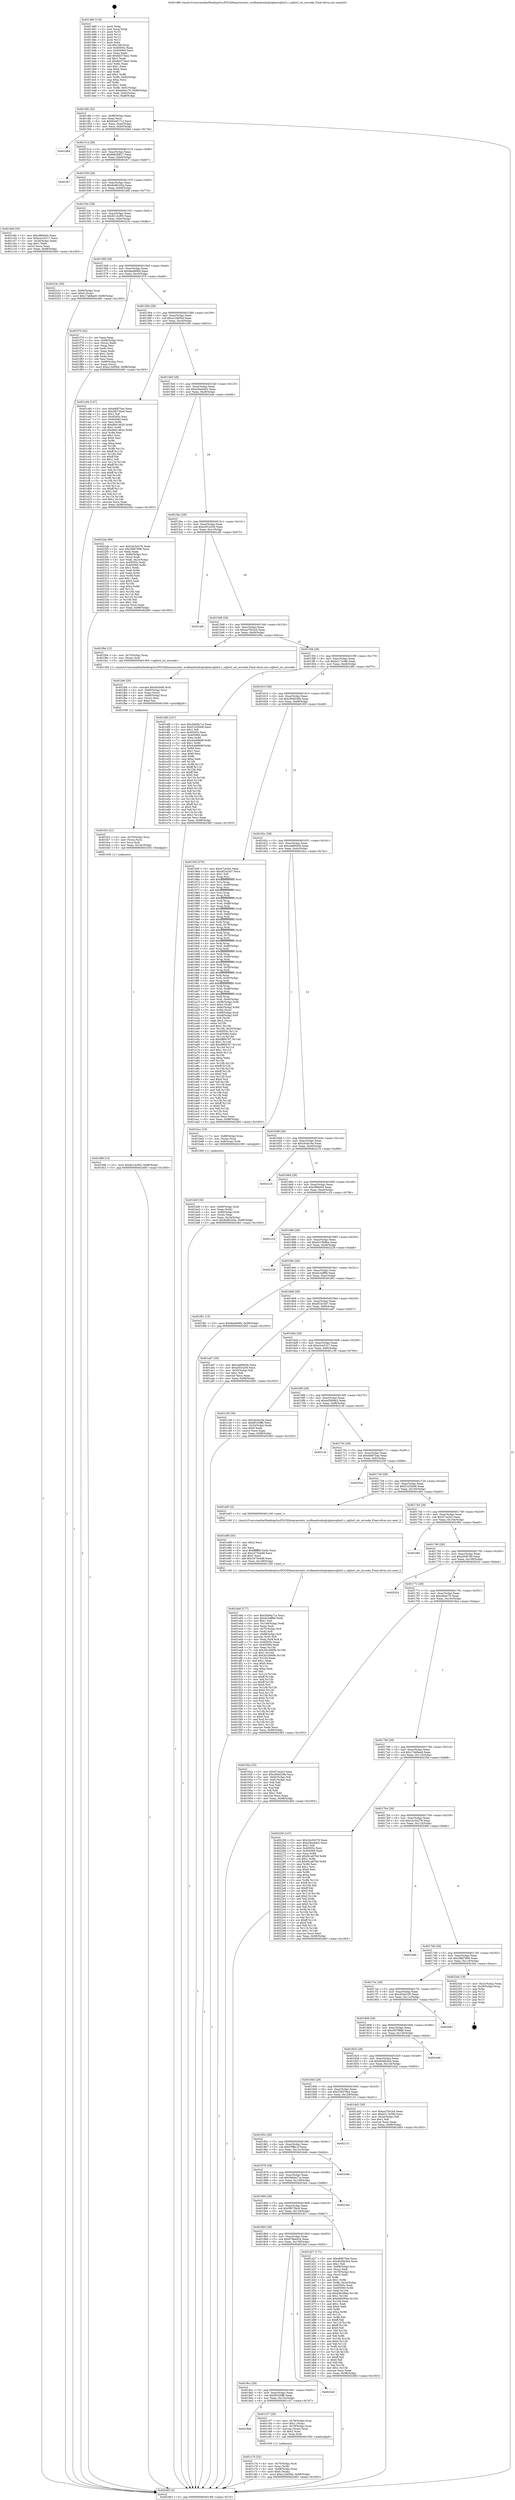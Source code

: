 digraph "0x401480" {
  label = "0x401480 (/mnt/c/Users/mathe/Desktop/tcc/POCII/binaries/extr_wcdbandroidsqlciphersqlite3.c_sqlite3_str_errcode_Final-ollvm.out::main(0))"
  labelloc = "t"
  node[shape=record]

  Entry [label="",width=0.3,height=0.3,shape=circle,fillcolor=black,style=filled]
  "0x4014f4" [label="{
     0x4014f4 [32]\l
     | [instrs]\l
     &nbsp;&nbsp;0x4014f4 \<+6\>: mov -0x98(%rbp),%eax\l
     &nbsp;&nbsp;0x4014fa \<+2\>: mov %eax,%ecx\l
     &nbsp;&nbsp;0x4014fc \<+6\>: sub $0x83a91712,%ecx\l
     &nbsp;&nbsp;0x401502 \<+6\>: mov %eax,-0xac(%rbp)\l
     &nbsp;&nbsp;0x401508 \<+6\>: mov %ecx,-0xb0(%rbp)\l
     &nbsp;&nbsp;0x40150e \<+6\>: je 0000000000401bbd \<main+0x73d\>\l
  }"]
  "0x401bbd" [label="{
     0x401bbd\l
  }", style=dashed]
  "0x401514" [label="{
     0x401514 [28]\l
     | [instrs]\l
     &nbsp;&nbsp;0x401514 \<+5\>: jmp 0000000000401519 \<main+0x99\>\l
     &nbsp;&nbsp;0x401519 \<+6\>: mov -0xac(%rbp),%eax\l
     &nbsp;&nbsp;0x40151f \<+5\>: sub $0x8e826827,%eax\l
     &nbsp;&nbsp;0x401524 \<+6\>: mov %eax,-0xb4(%rbp)\l
     &nbsp;&nbsp;0x40152a \<+6\>: je 0000000000401fe7 \<main+0xb67\>\l
  }"]
  Exit [label="",width=0.3,height=0.3,shape=circle,fillcolor=black,style=filled,peripheries=2]
  "0x401fe7" [label="{
     0x401fe7\l
  }", style=dashed]
  "0x401530" [label="{
     0x401530 [28]\l
     | [instrs]\l
     &nbsp;&nbsp;0x401530 \<+5\>: jmp 0000000000401535 \<main+0xb5\>\l
     &nbsp;&nbsp;0x401535 \<+6\>: mov -0xac(%rbp),%eax\l
     &nbsp;&nbsp;0x40153b \<+5\>: sub $0x8e8b326a,%eax\l
     &nbsp;&nbsp;0x401540 \<+6\>: mov %eax,-0xb8(%rbp)\l
     &nbsp;&nbsp;0x401546 \<+6\>: je 0000000000401bfd \<main+0x77d\>\l
  }"]
  "0x401fd8" [label="{
     0x401fd8 [15]\l
     | [instrs]\l
     &nbsp;&nbsp;0x401fd8 \<+10\>: movl $0x9214cf05,-0x98(%rbp)\l
     &nbsp;&nbsp;0x401fe2 \<+5\>: jmp 0000000000402483 \<main+0x1003\>\l
  }"]
  "0x401bfd" [label="{
     0x401bfd [30]\l
     | [instrs]\l
     &nbsp;&nbsp;0x401bfd \<+5\>: mov $0xcf9fa0e5,%eax\l
     &nbsp;&nbsp;0x401c02 \<+5\>: mov $0xe2ce5317,%ecx\l
     &nbsp;&nbsp;0x401c07 \<+3\>: mov -0x34(%rbp),%edx\l
     &nbsp;&nbsp;0x401c0a \<+3\>: cmp $0x1,%edx\l
     &nbsp;&nbsp;0x401c0d \<+3\>: cmovl %ecx,%eax\l
     &nbsp;&nbsp;0x401c10 \<+6\>: mov %eax,-0x98(%rbp)\l
     &nbsp;&nbsp;0x401c16 \<+5\>: jmp 0000000000402483 \<main+0x1003\>\l
  }"]
  "0x40154c" [label="{
     0x40154c [28]\l
     | [instrs]\l
     &nbsp;&nbsp;0x40154c \<+5\>: jmp 0000000000401551 \<main+0xd1\>\l
     &nbsp;&nbsp;0x401551 \<+6\>: mov -0xac(%rbp),%eax\l
     &nbsp;&nbsp;0x401557 \<+5\>: sub $0x9214cf05,%eax\l
     &nbsp;&nbsp;0x40155c \<+6\>: mov %eax,-0xbc(%rbp)\l
     &nbsp;&nbsp;0x401562 \<+6\>: je 000000000040223c \<main+0xdbc\>\l
  }"]
  "0x401fc3" [label="{
     0x401fc3 [21]\l
     | [instrs]\l
     &nbsp;&nbsp;0x401fc3 \<+4\>: mov -0x70(%rbp),%rcx\l
     &nbsp;&nbsp;0x401fc7 \<+3\>: mov (%rcx),%rcx\l
     &nbsp;&nbsp;0x401fca \<+3\>: mov %rcx,%rdi\l
     &nbsp;&nbsp;0x401fcd \<+6\>: mov %eax,-0x14c(%rbp)\l
     &nbsp;&nbsp;0x401fd3 \<+5\>: call 0000000000401030 \<free@plt\>\l
     | [calls]\l
     &nbsp;&nbsp;0x401030 \{1\} (unknown)\l
  }"]
  "0x40223c" [label="{
     0x40223c [28]\l
     | [instrs]\l
     &nbsp;&nbsp;0x40223c \<+7\>: mov -0x90(%rbp),%rax\l
     &nbsp;&nbsp;0x402243 \<+6\>: movl $0x0,(%rax)\l
     &nbsp;&nbsp;0x402249 \<+10\>: movl $0x17a68ae9,-0x98(%rbp)\l
     &nbsp;&nbsp;0x402253 \<+5\>: jmp 0000000000402483 \<main+0x1003\>\l
  }"]
  "0x401568" [label="{
     0x401568 [28]\l
     | [instrs]\l
     &nbsp;&nbsp;0x401568 \<+5\>: jmp 000000000040156d \<main+0xed\>\l
     &nbsp;&nbsp;0x40156d \<+6\>: mov -0xac(%rbp),%eax\l
     &nbsp;&nbsp;0x401573 \<+5\>: sub $0x9ee669f4,%eax\l
     &nbsp;&nbsp;0x401578 \<+6\>: mov %eax,-0xc0(%rbp)\l
     &nbsp;&nbsp;0x40157e \<+6\>: je 0000000000401f70 \<main+0xaf0\>\l
  }"]
  "0x401fa6" [label="{
     0x401fa6 [29]\l
     | [instrs]\l
     &nbsp;&nbsp;0x401fa6 \<+10\>: movabs $0x4030d6,%rdi\l
     &nbsp;&nbsp;0x401fb0 \<+4\>: mov -0x60(%rbp),%rcx\l
     &nbsp;&nbsp;0x401fb4 \<+2\>: mov %eax,(%rcx)\l
     &nbsp;&nbsp;0x401fb6 \<+4\>: mov -0x60(%rbp),%rcx\l
     &nbsp;&nbsp;0x401fba \<+2\>: mov (%rcx),%esi\l
     &nbsp;&nbsp;0x401fbc \<+2\>: mov $0x0,%al\l
     &nbsp;&nbsp;0x401fbe \<+5\>: call 0000000000401040 \<printf@plt\>\l
     | [calls]\l
     &nbsp;&nbsp;0x401040 \{1\} (unknown)\l
  }"]
  "0x401f70" [label="{
     0x401f70 [42]\l
     | [instrs]\l
     &nbsp;&nbsp;0x401f70 \<+2\>: xor %eax,%eax\l
     &nbsp;&nbsp;0x401f72 \<+4\>: mov -0x68(%rbp),%rcx\l
     &nbsp;&nbsp;0x401f76 \<+2\>: mov (%rcx),%edx\l
     &nbsp;&nbsp;0x401f78 \<+2\>: mov %eax,%esi\l
     &nbsp;&nbsp;0x401f7a \<+2\>: sub %edx,%esi\l
     &nbsp;&nbsp;0x401f7c \<+2\>: mov %eax,%edx\l
     &nbsp;&nbsp;0x401f7e \<+3\>: sub $0x1,%edx\l
     &nbsp;&nbsp;0x401f81 \<+2\>: add %edx,%esi\l
     &nbsp;&nbsp;0x401f83 \<+2\>: sub %esi,%eax\l
     &nbsp;&nbsp;0x401f85 \<+4\>: mov -0x68(%rbp),%rcx\l
     &nbsp;&nbsp;0x401f89 \<+2\>: mov %eax,(%rcx)\l
     &nbsp;&nbsp;0x401f8b \<+10\>: movl $0xa12bf3bd,-0x98(%rbp)\l
     &nbsp;&nbsp;0x401f95 \<+5\>: jmp 0000000000402483 \<main+0x1003\>\l
  }"]
  "0x401584" [label="{
     0x401584 [28]\l
     | [instrs]\l
     &nbsp;&nbsp;0x401584 \<+5\>: jmp 0000000000401589 \<main+0x109\>\l
     &nbsp;&nbsp;0x401589 \<+6\>: mov -0xac(%rbp),%eax\l
     &nbsp;&nbsp;0x40158f \<+5\>: sub $0xa12bf3bd,%eax\l
     &nbsp;&nbsp;0x401594 \<+6\>: mov %eax,-0xc4(%rbp)\l
     &nbsp;&nbsp;0x40159a \<+6\>: je 0000000000401c94 \<main+0x814\>\l
  }"]
  "0x401eb0" [label="{
     0x401eb0 [177]\l
     | [instrs]\l
     &nbsp;&nbsp;0x401eb0 \<+5\>: mov $0x5bb9a71a,%ecx\l
     &nbsp;&nbsp;0x401eb5 \<+5\>: mov $0xdc3aff8b,%edx\l
     &nbsp;&nbsp;0x401eba \<+3\>: mov $0x1,%sil\l
     &nbsp;&nbsp;0x401ebd \<+6\>: mov -0x148(%rbp),%edi\l
     &nbsp;&nbsp;0x401ec3 \<+3\>: imul %eax,%edi\l
     &nbsp;&nbsp;0x401ec6 \<+4\>: mov -0x70(%rbp),%r8\l
     &nbsp;&nbsp;0x401eca \<+3\>: mov (%r8),%r8\l
     &nbsp;&nbsp;0x401ecd \<+4\>: mov -0x68(%rbp),%r9\l
     &nbsp;&nbsp;0x401ed1 \<+3\>: movslq (%r9),%r9\l
     &nbsp;&nbsp;0x401ed4 \<+4\>: mov %edi,(%r8,%r9,4)\l
     &nbsp;&nbsp;0x401ed8 \<+7\>: mov 0x40505c,%eax\l
     &nbsp;&nbsp;0x401edf \<+7\>: mov 0x405060,%edi\l
     &nbsp;&nbsp;0x401ee6 \<+3\>: mov %eax,%r10d\l
     &nbsp;&nbsp;0x401ee9 \<+7\>: sub $0x3d1d069b,%r10d\l
     &nbsp;&nbsp;0x401ef0 \<+4\>: sub $0x1,%r10d\l
     &nbsp;&nbsp;0x401ef4 \<+7\>: add $0x3d1d069b,%r10d\l
     &nbsp;&nbsp;0x401efb \<+4\>: imul %r10d,%eax\l
     &nbsp;&nbsp;0x401eff \<+3\>: and $0x1,%eax\l
     &nbsp;&nbsp;0x401f02 \<+3\>: cmp $0x0,%eax\l
     &nbsp;&nbsp;0x401f05 \<+4\>: sete %r11b\l
     &nbsp;&nbsp;0x401f09 \<+3\>: cmp $0xa,%edi\l
     &nbsp;&nbsp;0x401f0c \<+3\>: setl %bl\l
     &nbsp;&nbsp;0x401f0f \<+3\>: mov %r11b,%r14b\l
     &nbsp;&nbsp;0x401f12 \<+4\>: xor $0xff,%r14b\l
     &nbsp;&nbsp;0x401f16 \<+3\>: mov %bl,%r15b\l
     &nbsp;&nbsp;0x401f19 \<+4\>: xor $0xff,%r15b\l
     &nbsp;&nbsp;0x401f1d \<+4\>: xor $0x0,%sil\l
     &nbsp;&nbsp;0x401f21 \<+3\>: mov %r14b,%r12b\l
     &nbsp;&nbsp;0x401f24 \<+4\>: and $0x0,%r12b\l
     &nbsp;&nbsp;0x401f28 \<+3\>: and %sil,%r11b\l
     &nbsp;&nbsp;0x401f2b \<+3\>: mov %r15b,%r13b\l
     &nbsp;&nbsp;0x401f2e \<+4\>: and $0x0,%r13b\l
     &nbsp;&nbsp;0x401f32 \<+3\>: and %sil,%bl\l
     &nbsp;&nbsp;0x401f35 \<+3\>: or %r11b,%r12b\l
     &nbsp;&nbsp;0x401f38 \<+3\>: or %bl,%r13b\l
     &nbsp;&nbsp;0x401f3b \<+3\>: xor %r13b,%r12b\l
     &nbsp;&nbsp;0x401f3e \<+3\>: or %r15b,%r14b\l
     &nbsp;&nbsp;0x401f41 \<+4\>: xor $0xff,%r14b\l
     &nbsp;&nbsp;0x401f45 \<+4\>: or $0x0,%sil\l
     &nbsp;&nbsp;0x401f49 \<+3\>: and %sil,%r14b\l
     &nbsp;&nbsp;0x401f4c \<+3\>: or %r14b,%r12b\l
     &nbsp;&nbsp;0x401f4f \<+4\>: test $0x1,%r12b\l
     &nbsp;&nbsp;0x401f53 \<+3\>: cmovne %edx,%ecx\l
     &nbsp;&nbsp;0x401f56 \<+6\>: mov %ecx,-0x98(%rbp)\l
     &nbsp;&nbsp;0x401f5c \<+5\>: jmp 0000000000402483 \<main+0x1003\>\l
  }"]
  "0x401c94" [label="{
     0x401c94 [147]\l
     | [instrs]\l
     &nbsp;&nbsp;0x401c94 \<+5\>: mov $0xefd875ae,%eax\l
     &nbsp;&nbsp;0x401c99 \<+5\>: mov $0x5fb73bc6,%ecx\l
     &nbsp;&nbsp;0x401c9e \<+2\>: mov $0x1,%dl\l
     &nbsp;&nbsp;0x401ca0 \<+7\>: mov 0x40505c,%esi\l
     &nbsp;&nbsp;0x401ca7 \<+7\>: mov 0x405060,%edi\l
     &nbsp;&nbsp;0x401cae \<+3\>: mov %esi,%r8d\l
     &nbsp;&nbsp;0x401cb1 \<+7\>: sub $0xd9414620,%r8d\l
     &nbsp;&nbsp;0x401cb8 \<+4\>: sub $0x1,%r8d\l
     &nbsp;&nbsp;0x401cbc \<+7\>: add $0xd9414620,%r8d\l
     &nbsp;&nbsp;0x401cc3 \<+4\>: imul %r8d,%esi\l
     &nbsp;&nbsp;0x401cc7 \<+3\>: and $0x1,%esi\l
     &nbsp;&nbsp;0x401cca \<+3\>: cmp $0x0,%esi\l
     &nbsp;&nbsp;0x401ccd \<+4\>: sete %r9b\l
     &nbsp;&nbsp;0x401cd1 \<+3\>: cmp $0xa,%edi\l
     &nbsp;&nbsp;0x401cd4 \<+4\>: setl %r10b\l
     &nbsp;&nbsp;0x401cd8 \<+3\>: mov %r9b,%r11b\l
     &nbsp;&nbsp;0x401cdb \<+4\>: xor $0xff,%r11b\l
     &nbsp;&nbsp;0x401cdf \<+3\>: mov %r10b,%bl\l
     &nbsp;&nbsp;0x401ce2 \<+3\>: xor $0xff,%bl\l
     &nbsp;&nbsp;0x401ce5 \<+3\>: xor $0x1,%dl\l
     &nbsp;&nbsp;0x401ce8 \<+3\>: mov %r11b,%r14b\l
     &nbsp;&nbsp;0x401ceb \<+4\>: and $0xff,%r14b\l
     &nbsp;&nbsp;0x401cef \<+3\>: and %dl,%r9b\l
     &nbsp;&nbsp;0x401cf2 \<+3\>: mov %bl,%r15b\l
     &nbsp;&nbsp;0x401cf5 \<+4\>: and $0xff,%r15b\l
     &nbsp;&nbsp;0x401cf9 \<+3\>: and %dl,%r10b\l
     &nbsp;&nbsp;0x401cfc \<+3\>: or %r9b,%r14b\l
     &nbsp;&nbsp;0x401cff \<+3\>: or %r10b,%r15b\l
     &nbsp;&nbsp;0x401d02 \<+3\>: xor %r15b,%r14b\l
     &nbsp;&nbsp;0x401d05 \<+3\>: or %bl,%r11b\l
     &nbsp;&nbsp;0x401d08 \<+4\>: xor $0xff,%r11b\l
     &nbsp;&nbsp;0x401d0c \<+3\>: or $0x1,%dl\l
     &nbsp;&nbsp;0x401d0f \<+3\>: and %dl,%r11b\l
     &nbsp;&nbsp;0x401d12 \<+3\>: or %r11b,%r14b\l
     &nbsp;&nbsp;0x401d15 \<+4\>: test $0x1,%r14b\l
     &nbsp;&nbsp;0x401d19 \<+3\>: cmovne %ecx,%eax\l
     &nbsp;&nbsp;0x401d1c \<+6\>: mov %eax,-0x98(%rbp)\l
     &nbsp;&nbsp;0x401d22 \<+5\>: jmp 0000000000402483 \<main+0x1003\>\l
  }"]
  "0x4015a0" [label="{
     0x4015a0 [28]\l
     | [instrs]\l
     &nbsp;&nbsp;0x4015a0 \<+5\>: jmp 00000000004015a5 \<main+0x125\>\l
     &nbsp;&nbsp;0x4015a5 \<+6\>: mov -0xac(%rbp),%eax\l
     &nbsp;&nbsp;0x4015ab \<+5\>: sub $0xa3be4a02,%eax\l
     &nbsp;&nbsp;0x4015b0 \<+6\>: mov %eax,-0xc8(%rbp)\l
     &nbsp;&nbsp;0x4015b6 \<+6\>: je 00000000004022eb \<main+0xe6b\>\l
  }"]
  "0x401e88" [label="{
     0x401e88 [40]\l
     | [instrs]\l
     &nbsp;&nbsp;0x401e88 \<+5\>: mov $0x2,%ecx\l
     &nbsp;&nbsp;0x401e8d \<+1\>: cltd\l
     &nbsp;&nbsp;0x401e8e \<+2\>: idiv %ecx\l
     &nbsp;&nbsp;0x401e90 \<+6\>: imul $0xfffffffe,%edx,%ecx\l
     &nbsp;&nbsp;0x401e96 \<+6\>: sub $0x2475e4d9,%ecx\l
     &nbsp;&nbsp;0x401e9c \<+3\>: add $0x1,%ecx\l
     &nbsp;&nbsp;0x401e9f \<+6\>: add $0x2475e4d9,%ecx\l
     &nbsp;&nbsp;0x401ea5 \<+6\>: mov %ecx,-0x148(%rbp)\l
     &nbsp;&nbsp;0x401eab \<+5\>: call 0000000000401160 \<next_i\>\l
     | [calls]\l
     &nbsp;&nbsp;0x401160 \{1\} (/mnt/c/Users/mathe/Desktop/tcc/POCII/binaries/extr_wcdbandroidsqlciphersqlite3.c_sqlite3_str_errcode_Final-ollvm.out::next_i)\l
  }"]
  "0x4022eb" [label="{
     0x4022eb [99]\l
     | [instrs]\l
     &nbsp;&nbsp;0x4022eb \<+5\>: mov $0x24c54278,%eax\l
     &nbsp;&nbsp;0x4022f0 \<+5\>: mov $0x28fd7696,%ecx\l
     &nbsp;&nbsp;0x4022f5 \<+2\>: xor %edx,%edx\l
     &nbsp;&nbsp;0x4022f7 \<+7\>: mov -0x90(%rbp),%rsi\l
     &nbsp;&nbsp;0x4022fe \<+2\>: mov (%rsi),%edi\l
     &nbsp;&nbsp;0x402300 \<+3\>: mov %edi,-0x2c(%rbp)\l
     &nbsp;&nbsp;0x402303 \<+7\>: mov 0x40505c,%edi\l
     &nbsp;&nbsp;0x40230a \<+8\>: mov 0x405060,%r8d\l
     &nbsp;&nbsp;0x402312 \<+3\>: sub $0x1,%edx\l
     &nbsp;&nbsp;0x402315 \<+3\>: mov %edi,%r9d\l
     &nbsp;&nbsp;0x402318 \<+3\>: add %edx,%r9d\l
     &nbsp;&nbsp;0x40231b \<+4\>: imul %r9d,%edi\l
     &nbsp;&nbsp;0x40231f \<+3\>: and $0x1,%edi\l
     &nbsp;&nbsp;0x402322 \<+3\>: cmp $0x0,%edi\l
     &nbsp;&nbsp;0x402325 \<+4\>: sete %r10b\l
     &nbsp;&nbsp;0x402329 \<+4\>: cmp $0xa,%r8d\l
     &nbsp;&nbsp;0x40232d \<+4\>: setl %r11b\l
     &nbsp;&nbsp;0x402331 \<+3\>: mov %r10b,%bl\l
     &nbsp;&nbsp;0x402334 \<+3\>: and %r11b,%bl\l
     &nbsp;&nbsp;0x402337 \<+3\>: xor %r11b,%r10b\l
     &nbsp;&nbsp;0x40233a \<+3\>: or %r10b,%bl\l
     &nbsp;&nbsp;0x40233d \<+3\>: test $0x1,%bl\l
     &nbsp;&nbsp;0x402340 \<+3\>: cmovne %ecx,%eax\l
     &nbsp;&nbsp;0x402343 \<+6\>: mov %eax,-0x98(%rbp)\l
     &nbsp;&nbsp;0x402349 \<+5\>: jmp 0000000000402483 \<main+0x1003\>\l
  }"]
  "0x4015bc" [label="{
     0x4015bc [28]\l
     | [instrs]\l
     &nbsp;&nbsp;0x4015bc \<+5\>: jmp 00000000004015c1 \<main+0x141\>\l
     &nbsp;&nbsp;0x4015c1 \<+6\>: mov -0xac(%rbp),%eax\l
     &nbsp;&nbsp;0x4015c7 \<+5\>: sub $0xa5f1e256,%eax\l
     &nbsp;&nbsp;0x4015cc \<+6\>: mov %eax,-0xcc(%rbp)\l
     &nbsp;&nbsp;0x4015d2 \<+6\>: je 0000000000401af5 \<main+0x675\>\l
  }"]
  "0x401c74" [label="{
     0x401c74 [32]\l
     | [instrs]\l
     &nbsp;&nbsp;0x401c74 \<+4\>: mov -0x70(%rbp),%rdi\l
     &nbsp;&nbsp;0x401c78 \<+3\>: mov %rax,(%rdi)\l
     &nbsp;&nbsp;0x401c7b \<+4\>: mov -0x68(%rbp),%rax\l
     &nbsp;&nbsp;0x401c7f \<+6\>: movl $0x0,(%rax)\l
     &nbsp;&nbsp;0x401c85 \<+10\>: movl $0xa12bf3bd,-0x98(%rbp)\l
     &nbsp;&nbsp;0x401c8f \<+5\>: jmp 0000000000402483 \<main+0x1003\>\l
  }"]
  "0x401af5" [label="{
     0x401af5\l
  }", style=dashed]
  "0x4015d8" [label="{
     0x4015d8 [28]\l
     | [instrs]\l
     &nbsp;&nbsp;0x4015d8 \<+5\>: jmp 00000000004015dd \<main+0x15d\>\l
     &nbsp;&nbsp;0x4015dd \<+6\>: mov -0xac(%rbp),%eax\l
     &nbsp;&nbsp;0x4015e3 \<+5\>: sub $0xaa7001b4,%eax\l
     &nbsp;&nbsp;0x4015e8 \<+6\>: mov %eax,-0xd0(%rbp)\l
     &nbsp;&nbsp;0x4015ee \<+6\>: je 0000000000401f9a \<main+0xb1a\>\l
  }"]
  "0x4018e8" [label="{
     0x4018e8\l
  }", style=dashed]
  "0x401f9a" [label="{
     0x401f9a [12]\l
     | [instrs]\l
     &nbsp;&nbsp;0x401f9a \<+4\>: mov -0x70(%rbp),%rax\l
     &nbsp;&nbsp;0x401f9e \<+3\>: mov (%rax),%rdi\l
     &nbsp;&nbsp;0x401fa1 \<+5\>: call 00000000004013b0 \<sqlite3_str_errcode\>\l
     | [calls]\l
     &nbsp;&nbsp;0x4013b0 \{1\} (/mnt/c/Users/mathe/Desktop/tcc/POCII/binaries/extr_wcdbandroidsqlciphersqlite3.c_sqlite3_str_errcode_Final-ollvm.out::sqlite3_str_errcode)\l
  }"]
  "0x4015f4" [label="{
     0x4015f4 [28]\l
     | [instrs]\l
     &nbsp;&nbsp;0x4015f4 \<+5\>: jmp 00000000004015f9 \<main+0x179\>\l
     &nbsp;&nbsp;0x4015f9 \<+6\>: mov -0xac(%rbp),%eax\l
     &nbsp;&nbsp;0x4015ff \<+5\>: sub $0xb217e39b,%eax\l
     &nbsp;&nbsp;0x401604 \<+6\>: mov %eax,-0xd4(%rbp)\l
     &nbsp;&nbsp;0x40160a \<+6\>: je 0000000000401df0 \<main+0x970\>\l
  }"]
  "0x401c57" [label="{
     0x401c57 [29]\l
     | [instrs]\l
     &nbsp;&nbsp;0x401c57 \<+4\>: mov -0x78(%rbp),%rax\l
     &nbsp;&nbsp;0x401c5b \<+6\>: movl $0x1,(%rax)\l
     &nbsp;&nbsp;0x401c61 \<+4\>: mov -0x78(%rbp),%rax\l
     &nbsp;&nbsp;0x401c65 \<+3\>: movslq (%rax),%rax\l
     &nbsp;&nbsp;0x401c68 \<+4\>: shl $0x2,%rax\l
     &nbsp;&nbsp;0x401c6c \<+3\>: mov %rax,%rdi\l
     &nbsp;&nbsp;0x401c6f \<+5\>: call 0000000000401050 \<malloc@plt\>\l
     | [calls]\l
     &nbsp;&nbsp;0x401050 \{1\} (unknown)\l
  }"]
  "0x401df0" [label="{
     0x401df0 [147]\l
     | [instrs]\l
     &nbsp;&nbsp;0x401df0 \<+5\>: mov $0x5bb9a71a,%eax\l
     &nbsp;&nbsp;0x401df5 \<+5\>: mov $0xf1435b06,%ecx\l
     &nbsp;&nbsp;0x401dfa \<+2\>: mov $0x1,%dl\l
     &nbsp;&nbsp;0x401dfc \<+7\>: mov 0x40505c,%esi\l
     &nbsp;&nbsp;0x401e03 \<+7\>: mov 0x405060,%edi\l
     &nbsp;&nbsp;0x401e0a \<+3\>: mov %esi,%r8d\l
     &nbsp;&nbsp;0x401e0d \<+7\>: add $0x4cb68b9f,%r8d\l
     &nbsp;&nbsp;0x401e14 \<+4\>: sub $0x1,%r8d\l
     &nbsp;&nbsp;0x401e18 \<+7\>: sub $0x4cb68b9f,%r8d\l
     &nbsp;&nbsp;0x401e1f \<+4\>: imul %r8d,%esi\l
     &nbsp;&nbsp;0x401e23 \<+3\>: and $0x1,%esi\l
     &nbsp;&nbsp;0x401e26 \<+3\>: cmp $0x0,%esi\l
     &nbsp;&nbsp;0x401e29 \<+4\>: sete %r9b\l
     &nbsp;&nbsp;0x401e2d \<+3\>: cmp $0xa,%edi\l
     &nbsp;&nbsp;0x401e30 \<+4\>: setl %r10b\l
     &nbsp;&nbsp;0x401e34 \<+3\>: mov %r9b,%r11b\l
     &nbsp;&nbsp;0x401e37 \<+4\>: xor $0xff,%r11b\l
     &nbsp;&nbsp;0x401e3b \<+3\>: mov %r10b,%bl\l
     &nbsp;&nbsp;0x401e3e \<+3\>: xor $0xff,%bl\l
     &nbsp;&nbsp;0x401e41 \<+3\>: xor $0x0,%dl\l
     &nbsp;&nbsp;0x401e44 \<+3\>: mov %r11b,%r14b\l
     &nbsp;&nbsp;0x401e47 \<+4\>: and $0x0,%r14b\l
     &nbsp;&nbsp;0x401e4b \<+3\>: and %dl,%r9b\l
     &nbsp;&nbsp;0x401e4e \<+3\>: mov %bl,%r15b\l
     &nbsp;&nbsp;0x401e51 \<+4\>: and $0x0,%r15b\l
     &nbsp;&nbsp;0x401e55 \<+3\>: and %dl,%r10b\l
     &nbsp;&nbsp;0x401e58 \<+3\>: or %r9b,%r14b\l
     &nbsp;&nbsp;0x401e5b \<+3\>: or %r10b,%r15b\l
     &nbsp;&nbsp;0x401e5e \<+3\>: xor %r15b,%r14b\l
     &nbsp;&nbsp;0x401e61 \<+3\>: or %bl,%r11b\l
     &nbsp;&nbsp;0x401e64 \<+4\>: xor $0xff,%r11b\l
     &nbsp;&nbsp;0x401e68 \<+3\>: or $0x0,%dl\l
     &nbsp;&nbsp;0x401e6b \<+3\>: and %dl,%r11b\l
     &nbsp;&nbsp;0x401e6e \<+3\>: or %r11b,%r14b\l
     &nbsp;&nbsp;0x401e71 \<+4\>: test $0x1,%r14b\l
     &nbsp;&nbsp;0x401e75 \<+3\>: cmovne %ecx,%eax\l
     &nbsp;&nbsp;0x401e78 \<+6\>: mov %eax,-0x98(%rbp)\l
     &nbsp;&nbsp;0x401e7e \<+5\>: jmp 0000000000402483 \<main+0x1003\>\l
  }"]
  "0x401610" [label="{
     0x401610 [28]\l
     | [instrs]\l
     &nbsp;&nbsp;0x401610 \<+5\>: jmp 0000000000401615 \<main+0x195\>\l
     &nbsp;&nbsp;0x401615 \<+6\>: mov -0xac(%rbp),%eax\l
     &nbsp;&nbsp;0x40161b \<+5\>: sub $0xc90d229b,%eax\l
     &nbsp;&nbsp;0x401620 \<+6\>: mov %eax,-0xd8(%rbp)\l
     &nbsp;&nbsp;0x401626 \<+6\>: je 000000000040195f \<main+0x4df\>\l
  }"]
  "0x4018cc" [label="{
     0x4018cc [28]\l
     | [instrs]\l
     &nbsp;&nbsp;0x4018cc \<+5\>: jmp 00000000004018d1 \<main+0x451\>\l
     &nbsp;&nbsp;0x4018d1 \<+6\>: mov -0xac(%rbp),%eax\l
     &nbsp;&nbsp;0x4018d7 \<+5\>: sub $0x6f163ffb,%eax\l
     &nbsp;&nbsp;0x4018dc \<+6\>: mov %eax,-0x13c(%rbp)\l
     &nbsp;&nbsp;0x4018e2 \<+6\>: je 0000000000401c57 \<main+0x7d7\>\l
  }"]
  "0x40195f" [label="{
     0x40195f [376]\l
     | [instrs]\l
     &nbsp;&nbsp;0x40195f \<+5\>: mov $0x47ce2e3,%eax\l
     &nbsp;&nbsp;0x401964 \<+5\>: mov $0xdf1bc5d7,%ecx\l
     &nbsp;&nbsp;0x401969 \<+2\>: mov $0x1,%dl\l
     &nbsp;&nbsp;0x40196b \<+3\>: mov %rsp,%rsi\l
     &nbsp;&nbsp;0x40196e \<+4\>: add $0xfffffffffffffff0,%rsi\l
     &nbsp;&nbsp;0x401972 \<+3\>: mov %rsi,%rsp\l
     &nbsp;&nbsp;0x401975 \<+7\>: mov %rsi,-0x90(%rbp)\l
     &nbsp;&nbsp;0x40197c \<+3\>: mov %rsp,%rsi\l
     &nbsp;&nbsp;0x40197f \<+4\>: add $0xfffffffffffffff0,%rsi\l
     &nbsp;&nbsp;0x401983 \<+3\>: mov %rsi,%rsp\l
     &nbsp;&nbsp;0x401986 \<+3\>: mov %rsp,%rdi\l
     &nbsp;&nbsp;0x401989 \<+4\>: add $0xfffffffffffffff0,%rdi\l
     &nbsp;&nbsp;0x40198d \<+3\>: mov %rdi,%rsp\l
     &nbsp;&nbsp;0x401990 \<+7\>: mov %rdi,-0x88(%rbp)\l
     &nbsp;&nbsp;0x401997 \<+3\>: mov %rsp,%rdi\l
     &nbsp;&nbsp;0x40199a \<+4\>: add $0xfffffffffffffff0,%rdi\l
     &nbsp;&nbsp;0x40199e \<+3\>: mov %rdi,%rsp\l
     &nbsp;&nbsp;0x4019a1 \<+4\>: mov %rdi,-0x80(%rbp)\l
     &nbsp;&nbsp;0x4019a5 \<+3\>: mov %rsp,%rdi\l
     &nbsp;&nbsp;0x4019a8 \<+4\>: add $0xfffffffffffffff0,%rdi\l
     &nbsp;&nbsp;0x4019ac \<+3\>: mov %rdi,%rsp\l
     &nbsp;&nbsp;0x4019af \<+4\>: mov %rdi,-0x78(%rbp)\l
     &nbsp;&nbsp;0x4019b3 \<+3\>: mov %rsp,%rdi\l
     &nbsp;&nbsp;0x4019b6 \<+4\>: add $0xfffffffffffffff0,%rdi\l
     &nbsp;&nbsp;0x4019ba \<+3\>: mov %rdi,%rsp\l
     &nbsp;&nbsp;0x4019bd \<+4\>: mov %rdi,-0x70(%rbp)\l
     &nbsp;&nbsp;0x4019c1 \<+3\>: mov %rsp,%rdi\l
     &nbsp;&nbsp;0x4019c4 \<+4\>: add $0xfffffffffffffff0,%rdi\l
     &nbsp;&nbsp;0x4019c8 \<+3\>: mov %rdi,%rsp\l
     &nbsp;&nbsp;0x4019cb \<+4\>: mov %rdi,-0x68(%rbp)\l
     &nbsp;&nbsp;0x4019cf \<+3\>: mov %rsp,%rdi\l
     &nbsp;&nbsp;0x4019d2 \<+4\>: add $0xfffffffffffffff0,%rdi\l
     &nbsp;&nbsp;0x4019d6 \<+3\>: mov %rdi,%rsp\l
     &nbsp;&nbsp;0x4019d9 \<+4\>: mov %rdi,-0x60(%rbp)\l
     &nbsp;&nbsp;0x4019dd \<+3\>: mov %rsp,%rdi\l
     &nbsp;&nbsp;0x4019e0 \<+4\>: add $0xfffffffffffffff0,%rdi\l
     &nbsp;&nbsp;0x4019e4 \<+3\>: mov %rdi,%rsp\l
     &nbsp;&nbsp;0x4019e7 \<+4\>: mov %rdi,-0x58(%rbp)\l
     &nbsp;&nbsp;0x4019eb \<+3\>: mov %rsp,%rdi\l
     &nbsp;&nbsp;0x4019ee \<+4\>: add $0xfffffffffffffff0,%rdi\l
     &nbsp;&nbsp;0x4019f2 \<+3\>: mov %rdi,%rsp\l
     &nbsp;&nbsp;0x4019f5 \<+4\>: mov %rdi,-0x50(%rbp)\l
     &nbsp;&nbsp;0x4019f9 \<+3\>: mov %rsp,%rdi\l
     &nbsp;&nbsp;0x4019fc \<+4\>: add $0xfffffffffffffff0,%rdi\l
     &nbsp;&nbsp;0x401a00 \<+3\>: mov %rdi,%rsp\l
     &nbsp;&nbsp;0x401a03 \<+4\>: mov %rdi,-0x48(%rbp)\l
     &nbsp;&nbsp;0x401a07 \<+3\>: mov %rsp,%rdi\l
     &nbsp;&nbsp;0x401a0a \<+4\>: add $0xfffffffffffffff0,%rdi\l
     &nbsp;&nbsp;0x401a0e \<+3\>: mov %rdi,%rsp\l
     &nbsp;&nbsp;0x401a11 \<+4\>: mov %rdi,-0x40(%rbp)\l
     &nbsp;&nbsp;0x401a15 \<+7\>: mov -0x90(%rbp),%rdi\l
     &nbsp;&nbsp;0x401a1c \<+6\>: movl $0x0,(%rdi)\l
     &nbsp;&nbsp;0x401a22 \<+7\>: mov -0x9c(%rbp),%r8d\l
     &nbsp;&nbsp;0x401a29 \<+3\>: mov %r8d,(%rsi)\l
     &nbsp;&nbsp;0x401a2c \<+7\>: mov -0x88(%rbp),%rdi\l
     &nbsp;&nbsp;0x401a33 \<+7\>: mov -0xa8(%rbp),%r9\l
     &nbsp;&nbsp;0x401a3a \<+3\>: mov %r9,(%rdi)\l
     &nbsp;&nbsp;0x401a3d \<+3\>: cmpl $0x2,(%rsi)\l
     &nbsp;&nbsp;0x401a40 \<+4\>: setne %r10b\l
     &nbsp;&nbsp;0x401a44 \<+4\>: and $0x1,%r10b\l
     &nbsp;&nbsp;0x401a48 \<+4\>: mov %r10b,-0x35(%rbp)\l
     &nbsp;&nbsp;0x401a4c \<+8\>: mov 0x40505c,%r11d\l
     &nbsp;&nbsp;0x401a54 \<+7\>: mov 0x405060,%ebx\l
     &nbsp;&nbsp;0x401a5b \<+3\>: mov %r11d,%r14d\l
     &nbsp;&nbsp;0x401a5e \<+7\>: sub $0x4ffd4767,%r14d\l
     &nbsp;&nbsp;0x401a65 \<+4\>: sub $0x1,%r14d\l
     &nbsp;&nbsp;0x401a69 \<+7\>: add $0x4ffd4767,%r14d\l
     &nbsp;&nbsp;0x401a70 \<+4\>: imul %r14d,%r11d\l
     &nbsp;&nbsp;0x401a74 \<+4\>: and $0x1,%r11d\l
     &nbsp;&nbsp;0x401a78 \<+4\>: cmp $0x0,%r11d\l
     &nbsp;&nbsp;0x401a7c \<+4\>: sete %r10b\l
     &nbsp;&nbsp;0x401a80 \<+3\>: cmp $0xa,%ebx\l
     &nbsp;&nbsp;0x401a83 \<+4\>: setl %r15b\l
     &nbsp;&nbsp;0x401a87 \<+3\>: mov %r10b,%r12b\l
     &nbsp;&nbsp;0x401a8a \<+4\>: xor $0xff,%r12b\l
     &nbsp;&nbsp;0x401a8e \<+3\>: mov %r15b,%r13b\l
     &nbsp;&nbsp;0x401a91 \<+4\>: xor $0xff,%r13b\l
     &nbsp;&nbsp;0x401a95 \<+3\>: xor $0x0,%dl\l
     &nbsp;&nbsp;0x401a98 \<+3\>: mov %r12b,%sil\l
     &nbsp;&nbsp;0x401a9b \<+4\>: and $0x0,%sil\l
     &nbsp;&nbsp;0x401a9f \<+3\>: and %dl,%r10b\l
     &nbsp;&nbsp;0x401aa2 \<+3\>: mov %r13b,%dil\l
     &nbsp;&nbsp;0x401aa5 \<+4\>: and $0x0,%dil\l
     &nbsp;&nbsp;0x401aa9 \<+3\>: and %dl,%r15b\l
     &nbsp;&nbsp;0x401aac \<+3\>: or %r10b,%sil\l
     &nbsp;&nbsp;0x401aaf \<+3\>: or %r15b,%dil\l
     &nbsp;&nbsp;0x401ab2 \<+3\>: xor %dil,%sil\l
     &nbsp;&nbsp;0x401ab5 \<+3\>: or %r13b,%r12b\l
     &nbsp;&nbsp;0x401ab8 \<+4\>: xor $0xff,%r12b\l
     &nbsp;&nbsp;0x401abc \<+3\>: or $0x0,%dl\l
     &nbsp;&nbsp;0x401abf \<+3\>: and %dl,%r12b\l
     &nbsp;&nbsp;0x401ac2 \<+3\>: or %r12b,%sil\l
     &nbsp;&nbsp;0x401ac5 \<+4\>: test $0x1,%sil\l
     &nbsp;&nbsp;0x401ac9 \<+3\>: cmovne %ecx,%eax\l
     &nbsp;&nbsp;0x401acc \<+6\>: mov %eax,-0x98(%rbp)\l
     &nbsp;&nbsp;0x401ad2 \<+5\>: jmp 0000000000402483 \<main+0x1003\>\l
  }"]
  "0x40162c" [label="{
     0x40162c [28]\l
     | [instrs]\l
     &nbsp;&nbsp;0x40162c \<+5\>: jmp 0000000000401631 \<main+0x1b1\>\l
     &nbsp;&nbsp;0x401631 \<+6\>: mov -0xac(%rbp),%eax\l
     &nbsp;&nbsp;0x401637 \<+5\>: sub $0xca880d3b,%eax\l
     &nbsp;&nbsp;0x40163c \<+6\>: mov %eax,-0xdc(%rbp)\l
     &nbsp;&nbsp;0x401642 \<+6\>: je 0000000000401bcc \<main+0x74c\>\l
  }"]
  "0x4023a5" [label="{
     0x4023a5\l
  }", style=dashed]
  "0x401bcc" [label="{
     0x401bcc [19]\l
     | [instrs]\l
     &nbsp;&nbsp;0x401bcc \<+7\>: mov -0x88(%rbp),%rax\l
     &nbsp;&nbsp;0x401bd3 \<+3\>: mov (%rax),%rax\l
     &nbsp;&nbsp;0x401bd6 \<+4\>: mov 0x8(%rax),%rdi\l
     &nbsp;&nbsp;0x401bda \<+5\>: call 0000000000401060 \<atoi@plt\>\l
     | [calls]\l
     &nbsp;&nbsp;0x401060 \{1\} (unknown)\l
  }"]
  "0x401648" [label="{
     0x401648 [28]\l
     | [instrs]\l
     &nbsp;&nbsp;0x401648 \<+5\>: jmp 000000000040164d \<main+0x1cd\>\l
     &nbsp;&nbsp;0x40164d \<+6\>: mov -0xac(%rbp),%eax\l
     &nbsp;&nbsp;0x401653 \<+5\>: sub $0xcbcfa16e,%eax\l
     &nbsp;&nbsp;0x401658 \<+6\>: mov %eax,-0xe0(%rbp)\l
     &nbsp;&nbsp;0x40165e \<+6\>: je 0000000000402219 \<main+0xd99\>\l
  }"]
  "0x4018b0" [label="{
     0x4018b0 [28]\l
     | [instrs]\l
     &nbsp;&nbsp;0x4018b0 \<+5\>: jmp 00000000004018b5 \<main+0x435\>\l
     &nbsp;&nbsp;0x4018b5 \<+6\>: mov -0xac(%rbp),%eax\l
     &nbsp;&nbsp;0x4018bb \<+5\>: sub $0x678eed34,%eax\l
     &nbsp;&nbsp;0x4018c0 \<+6\>: mov %eax,-0x138(%rbp)\l
     &nbsp;&nbsp;0x4018c6 \<+6\>: je 00000000004023a5 \<main+0xf25\>\l
  }"]
  "0x402219" [label="{
     0x402219\l
  }", style=dashed]
  "0x401664" [label="{
     0x401664 [28]\l
     | [instrs]\l
     &nbsp;&nbsp;0x401664 \<+5\>: jmp 0000000000401669 \<main+0x1e9\>\l
     &nbsp;&nbsp;0x401669 \<+6\>: mov -0xac(%rbp),%eax\l
     &nbsp;&nbsp;0x40166f \<+5\>: sub $0xcf9fa0e5,%eax\l
     &nbsp;&nbsp;0x401674 \<+6\>: mov %eax,-0xe4(%rbp)\l
     &nbsp;&nbsp;0x40167a \<+6\>: je 0000000000401c1b \<main+0x79b\>\l
  }"]
  "0x401d27" [label="{
     0x401d27 [171]\l
     | [instrs]\l
     &nbsp;&nbsp;0x401d27 \<+5\>: mov $0xefd875ae,%eax\l
     &nbsp;&nbsp;0x401d2c \<+5\>: mov $0x4b36b3e4,%ecx\l
     &nbsp;&nbsp;0x401d31 \<+2\>: mov $0x1,%dl\l
     &nbsp;&nbsp;0x401d33 \<+4\>: mov -0x68(%rbp),%rsi\l
     &nbsp;&nbsp;0x401d37 \<+2\>: mov (%rsi),%edi\l
     &nbsp;&nbsp;0x401d39 \<+4\>: mov -0x78(%rbp),%rsi\l
     &nbsp;&nbsp;0x401d3d \<+2\>: cmp (%rsi),%edi\l
     &nbsp;&nbsp;0x401d3f \<+4\>: setl %r8b\l
     &nbsp;&nbsp;0x401d43 \<+4\>: and $0x1,%r8b\l
     &nbsp;&nbsp;0x401d47 \<+4\>: mov %r8b,-0x2e(%rbp)\l
     &nbsp;&nbsp;0x401d4b \<+7\>: mov 0x40505c,%edi\l
     &nbsp;&nbsp;0x401d52 \<+8\>: mov 0x405060,%r9d\l
     &nbsp;&nbsp;0x401d5a \<+3\>: mov %edi,%r10d\l
     &nbsp;&nbsp;0x401d5d \<+7\>: sub $0x6dfc084e,%r10d\l
     &nbsp;&nbsp;0x401d64 \<+4\>: sub $0x1,%r10d\l
     &nbsp;&nbsp;0x401d68 \<+7\>: add $0x6dfc084e,%r10d\l
     &nbsp;&nbsp;0x401d6f \<+4\>: imul %r10d,%edi\l
     &nbsp;&nbsp;0x401d73 \<+3\>: and $0x1,%edi\l
     &nbsp;&nbsp;0x401d76 \<+3\>: cmp $0x0,%edi\l
     &nbsp;&nbsp;0x401d79 \<+4\>: sete %r8b\l
     &nbsp;&nbsp;0x401d7d \<+4\>: cmp $0xa,%r9d\l
     &nbsp;&nbsp;0x401d81 \<+4\>: setl %r11b\l
     &nbsp;&nbsp;0x401d85 \<+3\>: mov %r8b,%bl\l
     &nbsp;&nbsp;0x401d88 \<+3\>: xor $0xff,%bl\l
     &nbsp;&nbsp;0x401d8b \<+3\>: mov %r11b,%r14b\l
     &nbsp;&nbsp;0x401d8e \<+4\>: xor $0xff,%r14b\l
     &nbsp;&nbsp;0x401d92 \<+3\>: xor $0x0,%dl\l
     &nbsp;&nbsp;0x401d95 \<+3\>: mov %bl,%r15b\l
     &nbsp;&nbsp;0x401d98 \<+4\>: and $0x0,%r15b\l
     &nbsp;&nbsp;0x401d9c \<+3\>: and %dl,%r8b\l
     &nbsp;&nbsp;0x401d9f \<+3\>: mov %r14b,%r12b\l
     &nbsp;&nbsp;0x401da2 \<+4\>: and $0x0,%r12b\l
     &nbsp;&nbsp;0x401da6 \<+3\>: and %dl,%r11b\l
     &nbsp;&nbsp;0x401da9 \<+3\>: or %r8b,%r15b\l
     &nbsp;&nbsp;0x401dac \<+3\>: or %r11b,%r12b\l
     &nbsp;&nbsp;0x401daf \<+3\>: xor %r12b,%r15b\l
     &nbsp;&nbsp;0x401db2 \<+3\>: or %r14b,%bl\l
     &nbsp;&nbsp;0x401db5 \<+3\>: xor $0xff,%bl\l
     &nbsp;&nbsp;0x401db8 \<+3\>: or $0x0,%dl\l
     &nbsp;&nbsp;0x401dbb \<+2\>: and %dl,%bl\l
     &nbsp;&nbsp;0x401dbd \<+3\>: or %bl,%r15b\l
     &nbsp;&nbsp;0x401dc0 \<+4\>: test $0x1,%r15b\l
     &nbsp;&nbsp;0x401dc4 \<+3\>: cmovne %ecx,%eax\l
     &nbsp;&nbsp;0x401dc7 \<+6\>: mov %eax,-0x98(%rbp)\l
     &nbsp;&nbsp;0x401dcd \<+5\>: jmp 0000000000402483 \<main+0x1003\>\l
  }"]
  "0x401c1b" [label="{
     0x401c1b\l
  }", style=dashed]
  "0x401680" [label="{
     0x401680 [28]\l
     | [instrs]\l
     &nbsp;&nbsp;0x401680 \<+5\>: jmp 0000000000401685 \<main+0x205\>\l
     &nbsp;&nbsp;0x401685 \<+6\>: mov -0xac(%rbp),%eax\l
     &nbsp;&nbsp;0x40168b \<+5\>: sub $0xd210b8ba,%eax\l
     &nbsp;&nbsp;0x401690 \<+6\>: mov %eax,-0xe8(%rbp)\l
     &nbsp;&nbsp;0x401696 \<+6\>: je 0000000000402228 \<main+0xda8\>\l
  }"]
  "0x401894" [label="{
     0x401894 [28]\l
     | [instrs]\l
     &nbsp;&nbsp;0x401894 \<+5\>: jmp 0000000000401899 \<main+0x419\>\l
     &nbsp;&nbsp;0x401899 \<+6\>: mov -0xac(%rbp),%eax\l
     &nbsp;&nbsp;0x40189f \<+5\>: sub $0x5fb73bc6,%eax\l
     &nbsp;&nbsp;0x4018a4 \<+6\>: mov %eax,-0x134(%rbp)\l
     &nbsp;&nbsp;0x4018aa \<+6\>: je 0000000000401d27 \<main+0x8a7\>\l
  }"]
  "0x402228" [label="{
     0x402228\l
  }", style=dashed]
  "0x40169c" [label="{
     0x40169c [28]\l
     | [instrs]\l
     &nbsp;&nbsp;0x40169c \<+5\>: jmp 00000000004016a1 \<main+0x221\>\l
     &nbsp;&nbsp;0x4016a1 \<+6\>: mov -0xac(%rbp),%eax\l
     &nbsp;&nbsp;0x4016a7 \<+5\>: sub $0xdc3aff8b,%eax\l
     &nbsp;&nbsp;0x4016ac \<+6\>: mov %eax,-0xec(%rbp)\l
     &nbsp;&nbsp;0x4016b2 \<+6\>: je 0000000000401f61 \<main+0xae1\>\l
  }"]
  "0x4023eb" [label="{
     0x4023eb\l
  }", style=dashed]
  "0x401f61" [label="{
     0x401f61 [15]\l
     | [instrs]\l
     &nbsp;&nbsp;0x401f61 \<+10\>: movl $0x9ee669f4,-0x98(%rbp)\l
     &nbsp;&nbsp;0x401f6b \<+5\>: jmp 0000000000402483 \<main+0x1003\>\l
  }"]
  "0x4016b8" [label="{
     0x4016b8 [28]\l
     | [instrs]\l
     &nbsp;&nbsp;0x4016b8 \<+5\>: jmp 00000000004016bd \<main+0x23d\>\l
     &nbsp;&nbsp;0x4016bd \<+6\>: mov -0xac(%rbp),%eax\l
     &nbsp;&nbsp;0x4016c3 \<+5\>: sub $0xdf1bc5d7,%eax\l
     &nbsp;&nbsp;0x4016c8 \<+6\>: mov %eax,-0xf0(%rbp)\l
     &nbsp;&nbsp;0x4016ce \<+6\>: je 0000000000401ad7 \<main+0x657\>\l
  }"]
  "0x401878" [label="{
     0x401878 [28]\l
     | [instrs]\l
     &nbsp;&nbsp;0x401878 \<+5\>: jmp 000000000040187d \<main+0x3fd\>\l
     &nbsp;&nbsp;0x40187d \<+6\>: mov -0xac(%rbp),%eax\l
     &nbsp;&nbsp;0x401883 \<+5\>: sub $0x5bb9a71a,%eax\l
     &nbsp;&nbsp;0x401888 \<+6\>: mov %eax,-0x130(%rbp)\l
     &nbsp;&nbsp;0x40188e \<+6\>: je 00000000004023eb \<main+0xf6b\>\l
  }"]
  "0x401ad7" [label="{
     0x401ad7 [30]\l
     | [instrs]\l
     &nbsp;&nbsp;0x401ad7 \<+5\>: mov $0xca880d3b,%eax\l
     &nbsp;&nbsp;0x401adc \<+5\>: mov $0xa5f1e256,%ecx\l
     &nbsp;&nbsp;0x401ae1 \<+3\>: mov -0x35(%rbp),%dl\l
     &nbsp;&nbsp;0x401ae4 \<+3\>: test $0x1,%dl\l
     &nbsp;&nbsp;0x401ae7 \<+3\>: cmovne %ecx,%eax\l
     &nbsp;&nbsp;0x401aea \<+6\>: mov %eax,-0x98(%rbp)\l
     &nbsp;&nbsp;0x401af0 \<+5\>: jmp 0000000000402483 \<main+0x1003\>\l
  }"]
  "0x4016d4" [label="{
     0x4016d4 [28]\l
     | [instrs]\l
     &nbsp;&nbsp;0x4016d4 \<+5\>: jmp 00000000004016d9 \<main+0x259\>\l
     &nbsp;&nbsp;0x4016d9 \<+6\>: mov -0xac(%rbp),%eax\l
     &nbsp;&nbsp;0x4016df \<+5\>: sub $0xe2ce5317,%eax\l
     &nbsp;&nbsp;0x4016e4 \<+6\>: mov %eax,-0xf4(%rbp)\l
     &nbsp;&nbsp;0x4016ea \<+6\>: je 0000000000401c39 \<main+0x7b9\>\l
  }"]
  "0x401b4b" [label="{
     0x401b4b\l
  }", style=dashed]
  "0x401c39" [label="{
     0x401c39 [30]\l
     | [instrs]\l
     &nbsp;&nbsp;0x401c39 \<+5\>: mov $0xcbcfa16e,%eax\l
     &nbsp;&nbsp;0x401c3e \<+5\>: mov $0x6f163ffb,%ecx\l
     &nbsp;&nbsp;0x401c43 \<+3\>: mov -0x34(%rbp),%edx\l
     &nbsp;&nbsp;0x401c46 \<+3\>: cmp $0x0,%edx\l
     &nbsp;&nbsp;0x401c49 \<+3\>: cmove %ecx,%eax\l
     &nbsp;&nbsp;0x401c4c \<+6\>: mov %eax,-0x98(%rbp)\l
     &nbsp;&nbsp;0x401c52 \<+5\>: jmp 0000000000402483 \<main+0x1003\>\l
  }"]
  "0x4016f0" [label="{
     0x4016f0 [28]\l
     | [instrs]\l
     &nbsp;&nbsp;0x4016f0 \<+5\>: jmp 00000000004016f5 \<main+0x275\>\l
     &nbsp;&nbsp;0x4016f5 \<+6\>: mov -0xac(%rbp),%eax\l
     &nbsp;&nbsp;0x4016fb \<+5\>: sub $0xed5690e2,%eax\l
     &nbsp;&nbsp;0x401700 \<+6\>: mov %eax,-0xf8(%rbp)\l
     &nbsp;&nbsp;0x401706 \<+6\>: je 000000000040214f \<main+0xccf\>\l
  }"]
  "0x40185c" [label="{
     0x40185c [28]\l
     | [instrs]\l
     &nbsp;&nbsp;0x40185c \<+5\>: jmp 0000000000401861 \<main+0x3e1\>\l
     &nbsp;&nbsp;0x401861 \<+6\>: mov -0xac(%rbp),%eax\l
     &nbsp;&nbsp;0x401867 \<+5\>: sub $0x53ffbc1f,%eax\l
     &nbsp;&nbsp;0x40186c \<+6\>: mov %eax,-0x12c(%rbp)\l
     &nbsp;&nbsp;0x401872 \<+6\>: je 0000000000401b4b \<main+0x6cb\>\l
  }"]
  "0x40214f" [label="{
     0x40214f\l
  }", style=dashed]
  "0x40170c" [label="{
     0x40170c [28]\l
     | [instrs]\l
     &nbsp;&nbsp;0x40170c \<+5\>: jmp 0000000000401711 \<main+0x291\>\l
     &nbsp;&nbsp;0x401711 \<+6\>: mov -0xac(%rbp),%eax\l
     &nbsp;&nbsp;0x401717 \<+5\>: sub $0xefd875ae,%eax\l
     &nbsp;&nbsp;0x40171c \<+6\>: mov %eax,-0xfc(%rbp)\l
     &nbsp;&nbsp;0x401722 \<+6\>: je 00000000004023c6 \<main+0xf46\>\l
  }"]
  "0x402131" [label="{
     0x402131\l
  }", style=dashed]
  "0x4023c6" [label="{
     0x4023c6\l
  }", style=dashed]
  "0x401728" [label="{
     0x401728 [28]\l
     | [instrs]\l
     &nbsp;&nbsp;0x401728 \<+5\>: jmp 000000000040172d \<main+0x2ad\>\l
     &nbsp;&nbsp;0x40172d \<+6\>: mov -0xac(%rbp),%eax\l
     &nbsp;&nbsp;0x401733 \<+5\>: sub $0xf1435b06,%eax\l
     &nbsp;&nbsp;0x401738 \<+6\>: mov %eax,-0x100(%rbp)\l
     &nbsp;&nbsp;0x40173e \<+6\>: je 0000000000401e83 \<main+0xa03\>\l
  }"]
  "0x401840" [label="{
     0x401840 [28]\l
     | [instrs]\l
     &nbsp;&nbsp;0x401840 \<+5\>: jmp 0000000000401845 \<main+0x3c5\>\l
     &nbsp;&nbsp;0x401845 \<+6\>: mov -0xac(%rbp),%eax\l
     &nbsp;&nbsp;0x40184b \<+5\>: sub $0x529379e4,%eax\l
     &nbsp;&nbsp;0x401850 \<+6\>: mov %eax,-0x128(%rbp)\l
     &nbsp;&nbsp;0x401856 \<+6\>: je 0000000000402131 \<main+0xcb1\>\l
  }"]
  "0x401e83" [label="{
     0x401e83 [5]\l
     | [instrs]\l
     &nbsp;&nbsp;0x401e83 \<+5\>: call 0000000000401160 \<next_i\>\l
     | [calls]\l
     &nbsp;&nbsp;0x401160 \{1\} (/mnt/c/Users/mathe/Desktop/tcc/POCII/binaries/extr_wcdbandroidsqlciphersqlite3.c_sqlite3_str_errcode_Final-ollvm.out::next_i)\l
  }"]
  "0x401744" [label="{
     0x401744 [28]\l
     | [instrs]\l
     &nbsp;&nbsp;0x401744 \<+5\>: jmp 0000000000401749 \<main+0x2c9\>\l
     &nbsp;&nbsp;0x401749 \<+6\>: mov -0xac(%rbp),%eax\l
     &nbsp;&nbsp;0x40174f \<+5\>: sub $0x47ce2e3,%eax\l
     &nbsp;&nbsp;0x401754 \<+6\>: mov %eax,-0x104(%rbp)\l
     &nbsp;&nbsp;0x40175a \<+6\>: je 0000000000402360 \<main+0xee0\>\l
  }"]
  "0x401dd2" [label="{
     0x401dd2 [30]\l
     | [instrs]\l
     &nbsp;&nbsp;0x401dd2 \<+5\>: mov $0xaa7001b4,%eax\l
     &nbsp;&nbsp;0x401dd7 \<+5\>: mov $0xb217e39b,%ecx\l
     &nbsp;&nbsp;0x401ddc \<+3\>: mov -0x2e(%rbp),%dl\l
     &nbsp;&nbsp;0x401ddf \<+3\>: test $0x1,%dl\l
     &nbsp;&nbsp;0x401de2 \<+3\>: cmovne %ecx,%eax\l
     &nbsp;&nbsp;0x401de5 \<+6\>: mov %eax,-0x98(%rbp)\l
     &nbsp;&nbsp;0x401deb \<+5\>: jmp 0000000000402483 \<main+0x1003\>\l
  }"]
  "0x402360" [label="{
     0x402360\l
  }", style=dashed]
  "0x401760" [label="{
     0x401760 [28]\l
     | [instrs]\l
     &nbsp;&nbsp;0x401760 \<+5\>: jmp 0000000000401765 \<main+0x2e5\>\l
     &nbsp;&nbsp;0x401765 \<+6\>: mov -0xac(%rbp),%eax\l
     &nbsp;&nbsp;0x40176b \<+5\>: sub $0xa0587d9,%eax\l
     &nbsp;&nbsp;0x401770 \<+6\>: mov %eax,-0x108(%rbp)\l
     &nbsp;&nbsp;0x401776 \<+6\>: je 0000000000402024 \<main+0xba4\>\l
  }"]
  "0x401824" [label="{
     0x401824 [28]\l
     | [instrs]\l
     &nbsp;&nbsp;0x401824 \<+5\>: jmp 0000000000401829 \<main+0x3a9\>\l
     &nbsp;&nbsp;0x401829 \<+6\>: mov -0xac(%rbp),%eax\l
     &nbsp;&nbsp;0x40182f \<+5\>: sub $0x4b36b3e4,%eax\l
     &nbsp;&nbsp;0x401834 \<+6\>: mov %eax,-0x124(%rbp)\l
     &nbsp;&nbsp;0x40183a \<+6\>: je 0000000000401dd2 \<main+0x952\>\l
  }"]
  "0x402024" [label="{
     0x402024\l
  }", style=dashed]
  "0x40177c" [label="{
     0x40177c [28]\l
     | [instrs]\l
     &nbsp;&nbsp;0x40177c \<+5\>: jmp 0000000000401781 \<main+0x301\>\l
     &nbsp;&nbsp;0x401781 \<+6\>: mov -0xac(%rbp),%eax\l
     &nbsp;&nbsp;0x401787 \<+5\>: sub $0xe9e4c70,%eax\l
     &nbsp;&nbsp;0x40178c \<+6\>: mov %eax,-0x10c(%rbp)\l
     &nbsp;&nbsp;0x401792 \<+6\>: je 000000000040192a \<main+0x4aa\>\l
  }"]
  "0x402446" [label="{
     0x402446\l
  }", style=dashed]
  "0x40192a" [label="{
     0x40192a [53]\l
     | [instrs]\l
     &nbsp;&nbsp;0x40192a \<+5\>: mov $0x47ce2e3,%eax\l
     &nbsp;&nbsp;0x40192f \<+5\>: mov $0xc90d229b,%ecx\l
     &nbsp;&nbsp;0x401934 \<+6\>: mov -0x92(%rbp),%dl\l
     &nbsp;&nbsp;0x40193a \<+7\>: mov -0x91(%rbp),%sil\l
     &nbsp;&nbsp;0x401941 \<+3\>: mov %dl,%dil\l
     &nbsp;&nbsp;0x401944 \<+3\>: and %sil,%dil\l
     &nbsp;&nbsp;0x401947 \<+3\>: xor %sil,%dl\l
     &nbsp;&nbsp;0x40194a \<+3\>: or %dl,%dil\l
     &nbsp;&nbsp;0x40194d \<+4\>: test $0x1,%dil\l
     &nbsp;&nbsp;0x401951 \<+3\>: cmovne %ecx,%eax\l
     &nbsp;&nbsp;0x401954 \<+6\>: mov %eax,-0x98(%rbp)\l
     &nbsp;&nbsp;0x40195a \<+5\>: jmp 0000000000402483 \<main+0x1003\>\l
  }"]
  "0x401798" [label="{
     0x401798 [28]\l
     | [instrs]\l
     &nbsp;&nbsp;0x401798 \<+5\>: jmp 000000000040179d \<main+0x31d\>\l
     &nbsp;&nbsp;0x40179d \<+6\>: mov -0xac(%rbp),%eax\l
     &nbsp;&nbsp;0x4017a3 \<+5\>: sub $0x17a68ae9,%eax\l
     &nbsp;&nbsp;0x4017a8 \<+6\>: mov %eax,-0x110(%rbp)\l
     &nbsp;&nbsp;0x4017ae \<+6\>: je 0000000000402258 \<main+0xdd8\>\l
  }"]
  "0x402483" [label="{
     0x402483 [5]\l
     | [instrs]\l
     &nbsp;&nbsp;0x402483 \<+5\>: jmp 00000000004014f4 \<main+0x74\>\l
  }"]
  "0x401480" [label="{
     0x401480 [116]\l
     | [instrs]\l
     &nbsp;&nbsp;0x401480 \<+1\>: push %rbp\l
     &nbsp;&nbsp;0x401481 \<+3\>: mov %rsp,%rbp\l
     &nbsp;&nbsp;0x401484 \<+2\>: push %r15\l
     &nbsp;&nbsp;0x401486 \<+2\>: push %r14\l
     &nbsp;&nbsp;0x401488 \<+2\>: push %r13\l
     &nbsp;&nbsp;0x40148a \<+2\>: push %r12\l
     &nbsp;&nbsp;0x40148c \<+1\>: push %rbx\l
     &nbsp;&nbsp;0x40148d \<+7\>: sub $0x168,%rsp\l
     &nbsp;&nbsp;0x401494 \<+7\>: mov 0x40505c,%eax\l
     &nbsp;&nbsp;0x40149b \<+7\>: mov 0x405060,%ecx\l
     &nbsp;&nbsp;0x4014a2 \<+2\>: mov %eax,%edx\l
     &nbsp;&nbsp;0x4014a4 \<+6\>: add $0x6d373ee2,%edx\l
     &nbsp;&nbsp;0x4014aa \<+3\>: sub $0x1,%edx\l
     &nbsp;&nbsp;0x4014ad \<+6\>: sub $0x6d373ee2,%edx\l
     &nbsp;&nbsp;0x4014b3 \<+3\>: imul %edx,%eax\l
     &nbsp;&nbsp;0x4014b6 \<+3\>: and $0x1,%eax\l
     &nbsp;&nbsp;0x4014b9 \<+3\>: cmp $0x0,%eax\l
     &nbsp;&nbsp;0x4014bc \<+4\>: sete %r8b\l
     &nbsp;&nbsp;0x4014c0 \<+4\>: and $0x1,%r8b\l
     &nbsp;&nbsp;0x4014c4 \<+7\>: mov %r8b,-0x92(%rbp)\l
     &nbsp;&nbsp;0x4014cb \<+3\>: cmp $0xa,%ecx\l
     &nbsp;&nbsp;0x4014ce \<+4\>: setl %r8b\l
     &nbsp;&nbsp;0x4014d2 \<+4\>: and $0x1,%r8b\l
     &nbsp;&nbsp;0x4014d6 \<+7\>: mov %r8b,-0x91(%rbp)\l
     &nbsp;&nbsp;0x4014dd \<+10\>: movl $0xe9e4c70,-0x98(%rbp)\l
     &nbsp;&nbsp;0x4014e7 \<+6\>: mov %edi,-0x9c(%rbp)\l
     &nbsp;&nbsp;0x4014ed \<+7\>: mov %rsi,-0xa8(%rbp)\l
  }"]
  "0x401808" [label="{
     0x401808 [28]\l
     | [instrs]\l
     &nbsp;&nbsp;0x401808 \<+5\>: jmp 000000000040180d \<main+0x38d\>\l
     &nbsp;&nbsp;0x40180d \<+6\>: mov -0xac(%rbp),%eax\l
     &nbsp;&nbsp;0x401813 \<+5\>: sub $0x45f7f88b,%eax\l
     &nbsp;&nbsp;0x401818 \<+6\>: mov %eax,-0x120(%rbp)\l
     &nbsp;&nbsp;0x40181e \<+6\>: je 0000000000402446 \<main+0xfc6\>\l
  }"]
  "0x401bdf" [label="{
     0x401bdf [30]\l
     | [instrs]\l
     &nbsp;&nbsp;0x401bdf \<+4\>: mov -0x80(%rbp),%rdi\l
     &nbsp;&nbsp;0x401be3 \<+2\>: mov %eax,(%rdi)\l
     &nbsp;&nbsp;0x401be5 \<+4\>: mov -0x80(%rbp),%rdi\l
     &nbsp;&nbsp;0x401be9 \<+2\>: mov (%rdi),%eax\l
     &nbsp;&nbsp;0x401beb \<+3\>: mov %eax,-0x34(%rbp)\l
     &nbsp;&nbsp;0x401bee \<+10\>: movl $0x8e8b326a,-0x98(%rbp)\l
     &nbsp;&nbsp;0x401bf8 \<+5\>: jmp 0000000000402483 \<main+0x1003\>\l
  }"]
  "0x4020b7" [label="{
     0x4020b7\l
  }", style=dashed]
  "0x402258" [label="{
     0x402258 [147]\l
     | [instrs]\l
     &nbsp;&nbsp;0x402258 \<+5\>: mov $0x24c54278,%eax\l
     &nbsp;&nbsp;0x40225d \<+5\>: mov $0xa3be4a02,%ecx\l
     &nbsp;&nbsp;0x402262 \<+2\>: mov $0x1,%dl\l
     &nbsp;&nbsp;0x402264 \<+7\>: mov 0x40505c,%esi\l
     &nbsp;&nbsp;0x40226b \<+7\>: mov 0x405060,%edi\l
     &nbsp;&nbsp;0x402272 \<+3\>: mov %esi,%r8d\l
     &nbsp;&nbsp;0x402275 \<+7\>: add $0xf41a878d,%r8d\l
     &nbsp;&nbsp;0x40227c \<+4\>: sub $0x1,%r8d\l
     &nbsp;&nbsp;0x402280 \<+7\>: sub $0xf41a878d,%r8d\l
     &nbsp;&nbsp;0x402287 \<+4\>: imul %r8d,%esi\l
     &nbsp;&nbsp;0x40228b \<+3\>: and $0x1,%esi\l
     &nbsp;&nbsp;0x40228e \<+3\>: cmp $0x0,%esi\l
     &nbsp;&nbsp;0x402291 \<+4\>: sete %r9b\l
     &nbsp;&nbsp;0x402295 \<+3\>: cmp $0xa,%edi\l
     &nbsp;&nbsp;0x402298 \<+4\>: setl %r10b\l
     &nbsp;&nbsp;0x40229c \<+3\>: mov %r9b,%r11b\l
     &nbsp;&nbsp;0x40229f \<+4\>: xor $0xff,%r11b\l
     &nbsp;&nbsp;0x4022a3 \<+3\>: mov %r10b,%bl\l
     &nbsp;&nbsp;0x4022a6 \<+3\>: xor $0xff,%bl\l
     &nbsp;&nbsp;0x4022a9 \<+3\>: xor $0x0,%dl\l
     &nbsp;&nbsp;0x4022ac \<+3\>: mov %r11b,%r14b\l
     &nbsp;&nbsp;0x4022af \<+4\>: and $0x0,%r14b\l
     &nbsp;&nbsp;0x4022b3 \<+3\>: and %dl,%r9b\l
     &nbsp;&nbsp;0x4022b6 \<+3\>: mov %bl,%r15b\l
     &nbsp;&nbsp;0x4022b9 \<+4\>: and $0x0,%r15b\l
     &nbsp;&nbsp;0x4022bd \<+3\>: and %dl,%r10b\l
     &nbsp;&nbsp;0x4022c0 \<+3\>: or %r9b,%r14b\l
     &nbsp;&nbsp;0x4022c3 \<+3\>: or %r10b,%r15b\l
     &nbsp;&nbsp;0x4022c6 \<+3\>: xor %r15b,%r14b\l
     &nbsp;&nbsp;0x4022c9 \<+3\>: or %bl,%r11b\l
     &nbsp;&nbsp;0x4022cc \<+4\>: xor $0xff,%r11b\l
     &nbsp;&nbsp;0x4022d0 \<+3\>: or $0x0,%dl\l
     &nbsp;&nbsp;0x4022d3 \<+3\>: and %dl,%r11b\l
     &nbsp;&nbsp;0x4022d6 \<+3\>: or %r11b,%r14b\l
     &nbsp;&nbsp;0x4022d9 \<+4\>: test $0x1,%r14b\l
     &nbsp;&nbsp;0x4022dd \<+3\>: cmovne %ecx,%eax\l
     &nbsp;&nbsp;0x4022e0 \<+6\>: mov %eax,-0x98(%rbp)\l
     &nbsp;&nbsp;0x4022e6 \<+5\>: jmp 0000000000402483 \<main+0x1003\>\l
  }"]
  "0x4017b4" [label="{
     0x4017b4 [28]\l
     | [instrs]\l
     &nbsp;&nbsp;0x4017b4 \<+5\>: jmp 00000000004017b9 \<main+0x339\>\l
     &nbsp;&nbsp;0x4017b9 \<+6\>: mov -0xac(%rbp),%eax\l
     &nbsp;&nbsp;0x4017bf \<+5\>: sub $0x24c54278,%eax\l
     &nbsp;&nbsp;0x4017c4 \<+6\>: mov %eax,-0x114(%rbp)\l
     &nbsp;&nbsp;0x4017ca \<+6\>: je 000000000040246b \<main+0xfeb\>\l
  }"]
  "0x4017ec" [label="{
     0x4017ec [28]\l
     | [instrs]\l
     &nbsp;&nbsp;0x4017ec \<+5\>: jmp 00000000004017f1 \<main+0x371\>\l
     &nbsp;&nbsp;0x4017f1 \<+6\>: mov -0xac(%rbp),%eax\l
     &nbsp;&nbsp;0x4017f7 \<+5\>: sub $0x2b5e01f5,%eax\l
     &nbsp;&nbsp;0x4017fc \<+6\>: mov %eax,-0x11c(%rbp)\l
     &nbsp;&nbsp;0x401802 \<+6\>: je 00000000004020b7 \<main+0xc37\>\l
  }"]
  "0x40246b" [label="{
     0x40246b\l
  }", style=dashed]
  "0x4017d0" [label="{
     0x4017d0 [28]\l
     | [instrs]\l
     &nbsp;&nbsp;0x4017d0 \<+5\>: jmp 00000000004017d5 \<main+0x355\>\l
     &nbsp;&nbsp;0x4017d5 \<+6\>: mov -0xac(%rbp),%eax\l
     &nbsp;&nbsp;0x4017db \<+5\>: sub $0x28fd7696,%eax\l
     &nbsp;&nbsp;0x4017e0 \<+6\>: mov %eax,-0x118(%rbp)\l
     &nbsp;&nbsp;0x4017e6 \<+6\>: je 000000000040234e \<main+0xece\>\l
  }"]
  "0x40234e" [label="{
     0x40234e [18]\l
     | [instrs]\l
     &nbsp;&nbsp;0x40234e \<+3\>: mov -0x2c(%rbp),%eax\l
     &nbsp;&nbsp;0x402351 \<+4\>: lea -0x28(%rbp),%rsp\l
     &nbsp;&nbsp;0x402355 \<+1\>: pop %rbx\l
     &nbsp;&nbsp;0x402356 \<+2\>: pop %r12\l
     &nbsp;&nbsp;0x402358 \<+2\>: pop %r13\l
     &nbsp;&nbsp;0x40235a \<+2\>: pop %r14\l
     &nbsp;&nbsp;0x40235c \<+2\>: pop %r15\l
     &nbsp;&nbsp;0x40235e \<+1\>: pop %rbp\l
     &nbsp;&nbsp;0x40235f \<+1\>: ret\l
  }"]
  Entry -> "0x401480" [label=" 1"]
  "0x4014f4" -> "0x401bbd" [label=" 0"]
  "0x4014f4" -> "0x401514" [label=" 22"]
  "0x40234e" -> Exit [label=" 1"]
  "0x401514" -> "0x401fe7" [label=" 0"]
  "0x401514" -> "0x401530" [label=" 22"]
  "0x4022eb" -> "0x402483" [label=" 1"]
  "0x401530" -> "0x401bfd" [label=" 1"]
  "0x401530" -> "0x40154c" [label=" 21"]
  "0x402258" -> "0x402483" [label=" 1"]
  "0x40154c" -> "0x40223c" [label=" 1"]
  "0x40154c" -> "0x401568" [label=" 20"]
  "0x40223c" -> "0x402483" [label=" 1"]
  "0x401568" -> "0x401f70" [label=" 1"]
  "0x401568" -> "0x401584" [label=" 19"]
  "0x401fd8" -> "0x402483" [label=" 1"]
  "0x401584" -> "0x401c94" [label=" 2"]
  "0x401584" -> "0x4015a0" [label=" 17"]
  "0x401fc3" -> "0x401fd8" [label=" 1"]
  "0x4015a0" -> "0x4022eb" [label=" 1"]
  "0x4015a0" -> "0x4015bc" [label=" 16"]
  "0x401fa6" -> "0x401fc3" [label=" 1"]
  "0x4015bc" -> "0x401af5" [label=" 0"]
  "0x4015bc" -> "0x4015d8" [label=" 16"]
  "0x401f9a" -> "0x401fa6" [label=" 1"]
  "0x4015d8" -> "0x401f9a" [label=" 1"]
  "0x4015d8" -> "0x4015f4" [label=" 15"]
  "0x401f70" -> "0x402483" [label=" 1"]
  "0x4015f4" -> "0x401df0" [label=" 1"]
  "0x4015f4" -> "0x401610" [label=" 14"]
  "0x401f61" -> "0x402483" [label=" 1"]
  "0x401610" -> "0x40195f" [label=" 1"]
  "0x401610" -> "0x40162c" [label=" 13"]
  "0x401e88" -> "0x401eb0" [label=" 1"]
  "0x40162c" -> "0x401bcc" [label=" 1"]
  "0x40162c" -> "0x401648" [label=" 12"]
  "0x401e83" -> "0x401e88" [label=" 1"]
  "0x401648" -> "0x402219" [label=" 0"]
  "0x401648" -> "0x401664" [label=" 12"]
  "0x401dd2" -> "0x402483" [label=" 2"]
  "0x401664" -> "0x401c1b" [label=" 0"]
  "0x401664" -> "0x401680" [label=" 12"]
  "0x401d27" -> "0x402483" [label=" 2"]
  "0x401680" -> "0x402228" [label=" 0"]
  "0x401680" -> "0x40169c" [label=" 12"]
  "0x401c74" -> "0x402483" [label=" 1"]
  "0x40169c" -> "0x401f61" [label=" 1"]
  "0x40169c" -> "0x4016b8" [label=" 11"]
  "0x401c57" -> "0x401c74" [label=" 1"]
  "0x4016b8" -> "0x401ad7" [label=" 1"]
  "0x4016b8" -> "0x4016d4" [label=" 10"]
  "0x4018cc" -> "0x401c57" [label=" 1"]
  "0x4016d4" -> "0x401c39" [label=" 1"]
  "0x4016d4" -> "0x4016f0" [label=" 9"]
  "0x401eb0" -> "0x402483" [label=" 1"]
  "0x4016f0" -> "0x40214f" [label=" 0"]
  "0x4016f0" -> "0x40170c" [label=" 9"]
  "0x4018b0" -> "0x4023a5" [label=" 0"]
  "0x40170c" -> "0x4023c6" [label=" 0"]
  "0x40170c" -> "0x401728" [label=" 9"]
  "0x401df0" -> "0x402483" [label=" 1"]
  "0x401728" -> "0x401e83" [label=" 1"]
  "0x401728" -> "0x401744" [label=" 8"]
  "0x401894" -> "0x401d27" [label=" 2"]
  "0x401744" -> "0x402360" [label=" 0"]
  "0x401744" -> "0x401760" [label=" 8"]
  "0x401c94" -> "0x402483" [label=" 2"]
  "0x401760" -> "0x402024" [label=" 0"]
  "0x401760" -> "0x40177c" [label=" 8"]
  "0x401878" -> "0x4023eb" [label=" 0"]
  "0x40177c" -> "0x40192a" [label=" 1"]
  "0x40177c" -> "0x401798" [label=" 7"]
  "0x40192a" -> "0x402483" [label=" 1"]
  "0x401480" -> "0x4014f4" [label=" 1"]
  "0x402483" -> "0x4014f4" [label=" 21"]
  "0x4018cc" -> "0x4018e8" [label=" 0"]
  "0x40195f" -> "0x402483" [label=" 1"]
  "0x401ad7" -> "0x402483" [label=" 1"]
  "0x401bcc" -> "0x401bdf" [label=" 1"]
  "0x401bdf" -> "0x402483" [label=" 1"]
  "0x401bfd" -> "0x402483" [label=" 1"]
  "0x401c39" -> "0x402483" [label=" 1"]
  "0x40185c" -> "0x401b4b" [label=" 0"]
  "0x401798" -> "0x402258" [label=" 1"]
  "0x401798" -> "0x4017b4" [label=" 6"]
  "0x4018b0" -> "0x4018cc" [label=" 1"]
  "0x4017b4" -> "0x40246b" [label=" 0"]
  "0x4017b4" -> "0x4017d0" [label=" 6"]
  "0x401840" -> "0x402131" [label=" 0"]
  "0x4017d0" -> "0x40234e" [label=" 1"]
  "0x4017d0" -> "0x4017ec" [label=" 5"]
  "0x401840" -> "0x40185c" [label=" 3"]
  "0x4017ec" -> "0x4020b7" [label=" 0"]
  "0x4017ec" -> "0x401808" [label=" 5"]
  "0x40185c" -> "0x401878" [label=" 3"]
  "0x401808" -> "0x402446" [label=" 0"]
  "0x401808" -> "0x401824" [label=" 5"]
  "0x401878" -> "0x401894" [label=" 3"]
  "0x401824" -> "0x401dd2" [label=" 2"]
  "0x401824" -> "0x401840" [label=" 3"]
  "0x401894" -> "0x4018b0" [label=" 1"]
}

